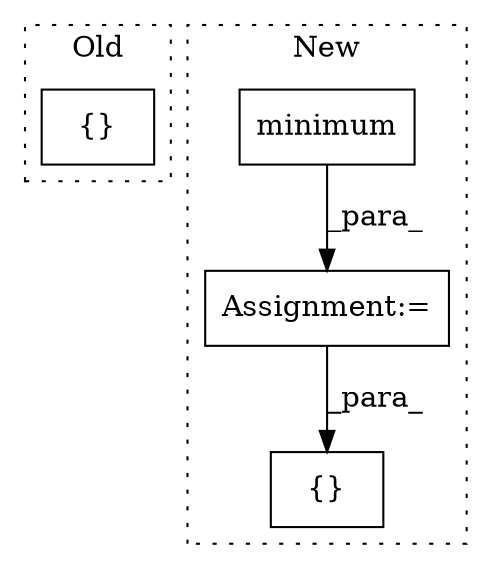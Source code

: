 digraph G {
subgraph cluster0 {
1 [label="{}" a="4" s="537,617" l="1,1" shape="box"];
label = "Old";
style="dotted";
}
subgraph cluster1 {
2 [label="minimum" a="32" s="1845,1869" l="8,1" shape="box"];
3 [label="Assignment:=" a="7" s="1833" l="1" shape="box"];
4 [label="{}" a="4" s="1898,1969" l="1,1" shape="box"];
label = "New";
style="dotted";
}
2 -> 3 [label="_para_"];
3 -> 4 [label="_para_"];
}